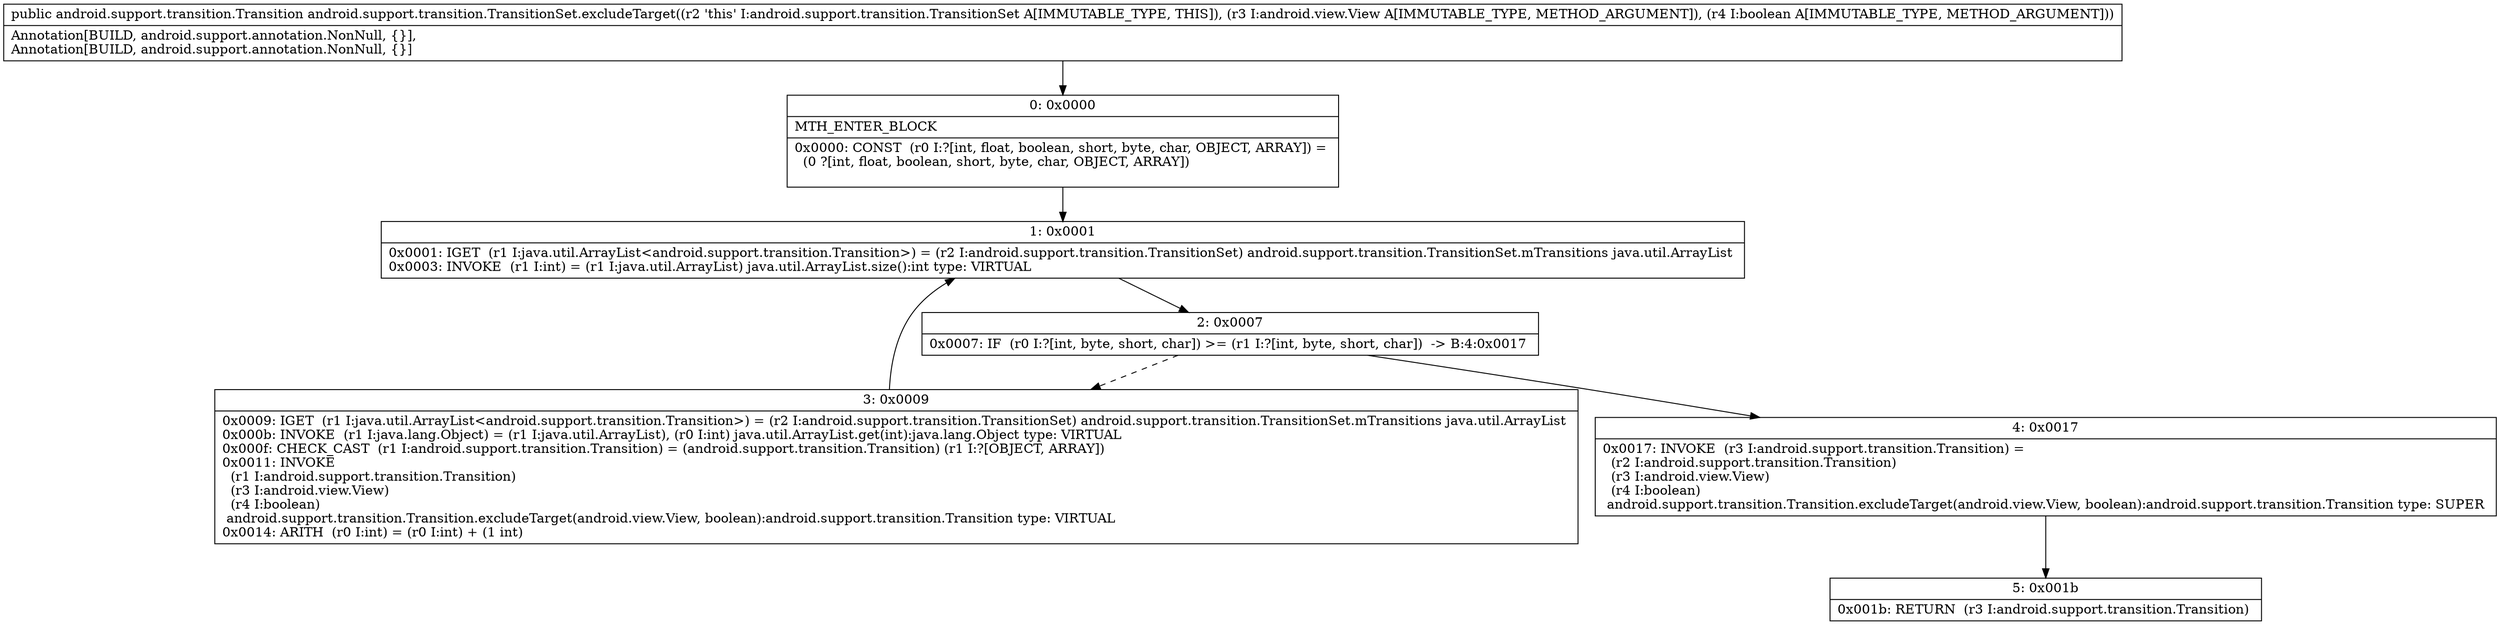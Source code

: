 digraph "CFG forandroid.support.transition.TransitionSet.excludeTarget(Landroid\/view\/View;Z)Landroid\/support\/transition\/Transition;" {
Node_0 [shape=record,label="{0\:\ 0x0000|MTH_ENTER_BLOCK\l|0x0000: CONST  (r0 I:?[int, float, boolean, short, byte, char, OBJECT, ARRAY]) = \l  (0 ?[int, float, boolean, short, byte, char, OBJECT, ARRAY])\l \l}"];
Node_1 [shape=record,label="{1\:\ 0x0001|0x0001: IGET  (r1 I:java.util.ArrayList\<android.support.transition.Transition\>) = (r2 I:android.support.transition.TransitionSet) android.support.transition.TransitionSet.mTransitions java.util.ArrayList \l0x0003: INVOKE  (r1 I:int) = (r1 I:java.util.ArrayList) java.util.ArrayList.size():int type: VIRTUAL \l}"];
Node_2 [shape=record,label="{2\:\ 0x0007|0x0007: IF  (r0 I:?[int, byte, short, char]) \>= (r1 I:?[int, byte, short, char])  \-\> B:4:0x0017 \l}"];
Node_3 [shape=record,label="{3\:\ 0x0009|0x0009: IGET  (r1 I:java.util.ArrayList\<android.support.transition.Transition\>) = (r2 I:android.support.transition.TransitionSet) android.support.transition.TransitionSet.mTransitions java.util.ArrayList \l0x000b: INVOKE  (r1 I:java.lang.Object) = (r1 I:java.util.ArrayList), (r0 I:int) java.util.ArrayList.get(int):java.lang.Object type: VIRTUAL \l0x000f: CHECK_CAST  (r1 I:android.support.transition.Transition) = (android.support.transition.Transition) (r1 I:?[OBJECT, ARRAY]) \l0x0011: INVOKE  \l  (r1 I:android.support.transition.Transition)\l  (r3 I:android.view.View)\l  (r4 I:boolean)\l android.support.transition.Transition.excludeTarget(android.view.View, boolean):android.support.transition.Transition type: VIRTUAL \l0x0014: ARITH  (r0 I:int) = (r0 I:int) + (1 int) \l}"];
Node_4 [shape=record,label="{4\:\ 0x0017|0x0017: INVOKE  (r3 I:android.support.transition.Transition) = \l  (r2 I:android.support.transition.Transition)\l  (r3 I:android.view.View)\l  (r4 I:boolean)\l android.support.transition.Transition.excludeTarget(android.view.View, boolean):android.support.transition.Transition type: SUPER \l}"];
Node_5 [shape=record,label="{5\:\ 0x001b|0x001b: RETURN  (r3 I:android.support.transition.Transition) \l}"];
MethodNode[shape=record,label="{public android.support.transition.Transition android.support.transition.TransitionSet.excludeTarget((r2 'this' I:android.support.transition.TransitionSet A[IMMUTABLE_TYPE, THIS]), (r3 I:android.view.View A[IMMUTABLE_TYPE, METHOD_ARGUMENT]), (r4 I:boolean A[IMMUTABLE_TYPE, METHOD_ARGUMENT]))  | Annotation[BUILD, android.support.annotation.NonNull, \{\}], \lAnnotation[BUILD, android.support.annotation.NonNull, \{\}]\l}"];
MethodNode -> Node_0;
Node_0 -> Node_1;
Node_1 -> Node_2;
Node_2 -> Node_3[style=dashed];
Node_2 -> Node_4;
Node_3 -> Node_1;
Node_4 -> Node_5;
}

